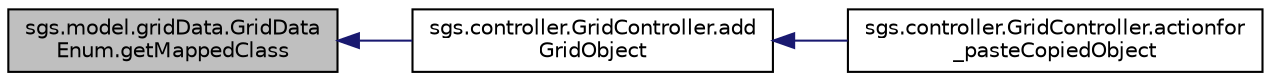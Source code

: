 digraph "sgs.model.gridData.GridDataEnum.getMappedClass"
{
  edge [fontname="Helvetica",fontsize="10",labelfontname="Helvetica",labelfontsize="10"];
  node [fontname="Helvetica",fontsize="10",shape=record];
  rankdir="LR";
  Node1 [label="sgs.model.gridData.GridData\lEnum.getMappedClass",height=0.2,width=0.4,color="black", fillcolor="grey75", style="filled" fontcolor="black"];
  Node1 -> Node2 [dir="back",color="midnightblue",fontsize="10",style="solid",fontname="Helvetica"];
  Node2 [label="sgs.controller.GridController.add\lGridObject",height=0.2,width=0.4,color="black", fillcolor="white", style="filled",URL="$classsgs_1_1controller_1_1_grid_controller.html#af11f6a5fef2505c0e35d84dd24576140"];
  Node2 -> Node3 [dir="back",color="midnightblue",fontsize="10",style="solid",fontname="Helvetica"];
  Node3 [label="sgs.controller.GridController.actionfor\l_pasteCopiedObject",height=0.2,width=0.4,color="black", fillcolor="white", style="filled",URL="$classsgs_1_1controller_1_1_grid_controller.html#adadf8d7ceb2a752e51c5575c948c794c"];
}

